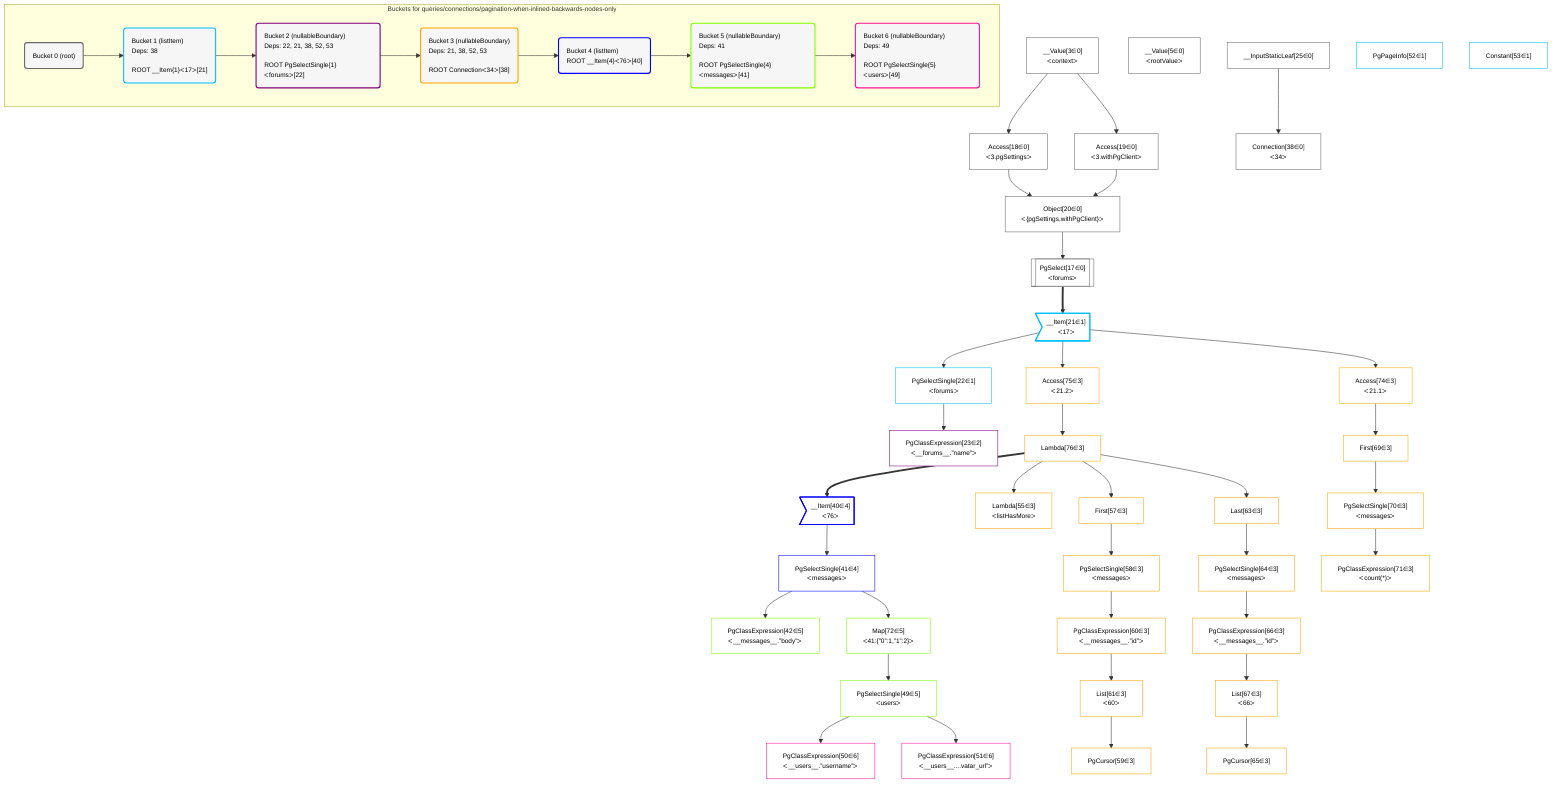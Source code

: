 %%{init: {'themeVariables': { 'fontSize': '12px'}}}%%
graph TD
    classDef path fill:#eee,stroke:#000,color:#000
    classDef plan fill:#fff,stroke-width:1px,color:#000
    classDef itemplan fill:#fff,stroke-width:2px,color:#000
    classDef sideeffectplan fill:#f00,stroke-width:2px,color:#000
    classDef bucket fill:#f6f6f6,color:#000,stroke-width:2px,text-align:left


    %% define steps
    __Value3["__Value[3∈0]<br />ᐸcontextᐳ"]:::plan
    __Value5["__Value[5∈0]<br />ᐸrootValueᐳ"]:::plan
    Access18["Access[18∈0]<br />ᐸ3.pgSettingsᐳ"]:::plan
    Access19["Access[19∈0]<br />ᐸ3.withPgClientᐳ"]:::plan
    Object20["Object[20∈0]<br />ᐸ{pgSettings,withPgClient}ᐳ"]:::plan
    PgSelect17[["PgSelect[17∈0]<br />ᐸforumsᐳ"]]:::plan
    __Item21>"__Item[21∈1]<br />ᐸ17ᐳ"]:::itemplan
    PgSelectSingle22["PgSelectSingle[22∈1]<br />ᐸforumsᐳ"]:::plan
    PgClassExpression23["PgClassExpression[23∈2]<br />ᐸ__forums__.”name”ᐳ"]:::plan
    __InputStaticLeaf25["__InputStaticLeaf[25∈0]"]:::plan
    Connection38["Connection[38∈0]<br />ᐸ34ᐳ"]:::plan
    Access75["Access[75∈3]<br />ᐸ21.2ᐳ"]:::plan
    Lambda76["Lambda[76∈3]"]:::plan
    __Item40>"__Item[40∈4]<br />ᐸ76ᐳ"]:::itemplan
    PgSelectSingle41["PgSelectSingle[41∈4]<br />ᐸmessagesᐳ"]:::plan
    PgClassExpression42["PgClassExpression[42∈5]<br />ᐸ__messages__.”body”ᐳ"]:::plan
    Map72["Map[72∈5]<br />ᐸ41:{”0”:1,”1”:2}ᐳ"]:::plan
    PgSelectSingle49["PgSelectSingle[49∈5]<br />ᐸusersᐳ"]:::plan
    PgClassExpression50["PgClassExpression[50∈6]<br />ᐸ__users__.”username”ᐳ"]:::plan
    PgClassExpression51["PgClassExpression[51∈6]<br />ᐸ__users__....vatar_url”ᐳ"]:::plan
    PgPageInfo52["PgPageInfo[52∈1]"]:::plan
    Constant53["Constant[53∈1]"]:::plan
    Lambda55["Lambda[55∈3]<br />ᐸlistHasMoreᐳ"]:::plan
    First57["First[57∈3]"]:::plan
    PgSelectSingle58["PgSelectSingle[58∈3]<br />ᐸmessagesᐳ"]:::plan
    PgClassExpression60["PgClassExpression[60∈3]<br />ᐸ__messages__.”id”ᐳ"]:::plan
    List61["List[61∈3]<br />ᐸ60ᐳ"]:::plan
    PgCursor59["PgCursor[59∈3]"]:::plan
    Last63["Last[63∈3]"]:::plan
    PgSelectSingle64["PgSelectSingle[64∈3]<br />ᐸmessagesᐳ"]:::plan
    PgClassExpression66["PgClassExpression[66∈3]<br />ᐸ__messages__.”id”ᐳ"]:::plan
    List67["List[67∈3]<br />ᐸ66ᐳ"]:::plan
    PgCursor65["PgCursor[65∈3]"]:::plan
    Access74["Access[74∈3]<br />ᐸ21.1ᐳ"]:::plan
    First69["First[69∈3]"]:::plan
    PgSelectSingle70["PgSelectSingle[70∈3]<br />ᐸmessagesᐳ"]:::plan
    PgClassExpression71["PgClassExpression[71∈3]<br />ᐸcount(*)ᐳ"]:::plan

    %% plan dependencies
    __Value3 --> Access18
    __Value3 --> Access19
    Access18 & Access19 --> Object20
    Object20 --> PgSelect17
    PgSelect17 ==> __Item21
    __Item21 --> PgSelectSingle22
    PgSelectSingle22 --> PgClassExpression23
    __InputStaticLeaf25 --> Connection38
    __Item21 --> Access75
    Access75 --> Lambda76
    Lambda76 ==> __Item40
    __Item40 --> PgSelectSingle41
    PgSelectSingle41 --> PgClassExpression42
    PgSelectSingle41 --> Map72
    Map72 --> PgSelectSingle49
    PgSelectSingle49 --> PgClassExpression50
    PgSelectSingle49 --> PgClassExpression51
    Lambda76 --> Lambda55
    Lambda76 --> First57
    First57 --> PgSelectSingle58
    PgSelectSingle58 --> PgClassExpression60
    PgClassExpression60 --> List61
    List61 --> PgCursor59
    Lambda76 --> Last63
    Last63 --> PgSelectSingle64
    PgSelectSingle64 --> PgClassExpression66
    PgClassExpression66 --> List67
    List67 --> PgCursor65
    __Item21 --> Access74
    Access74 --> First69
    First69 --> PgSelectSingle70
    PgSelectSingle70 --> PgClassExpression71

    subgraph "Buckets for queries/connections/pagination-when-inlined-backwards-nodes-only"
    Bucket0("Bucket 0 (root)"):::bucket
    classDef bucket0 stroke:#696969
    class Bucket0,__Value3,__Value5,PgSelect17,Access18,Access19,Object20,__InputStaticLeaf25,Connection38 bucket0
    Bucket1("Bucket 1 (listItem)<br />Deps: 38<br /><br />ROOT __Item{1}ᐸ17ᐳ[21]"):::bucket
    classDef bucket1 stroke:#00bfff
    class Bucket1,__Item21,PgSelectSingle22,PgPageInfo52,Constant53 bucket1
    Bucket2("Bucket 2 (nullableBoundary)<br />Deps: 22, 21, 38, 52, 53<br /><br />ROOT PgSelectSingle{1}ᐸforumsᐳ[22]"):::bucket
    classDef bucket2 stroke:#7f007f
    class Bucket2,PgClassExpression23 bucket2
    Bucket3("Bucket 3 (nullableBoundary)<br />Deps: 21, 38, 52, 53<br /><br />ROOT Connectionᐸ34ᐳ[38]"):::bucket
    classDef bucket3 stroke:#ffa500
    class Bucket3,Lambda55,First57,PgSelectSingle58,PgCursor59,PgClassExpression60,List61,Last63,PgSelectSingle64,PgCursor65,PgClassExpression66,List67,First69,PgSelectSingle70,PgClassExpression71,Access74,Access75,Lambda76 bucket3
    Bucket4("Bucket 4 (listItem)<br />ROOT __Item{4}ᐸ76ᐳ[40]"):::bucket
    classDef bucket4 stroke:#0000ff
    class Bucket4,__Item40,PgSelectSingle41 bucket4
    Bucket5("Bucket 5 (nullableBoundary)<br />Deps: 41<br /><br />ROOT PgSelectSingle{4}ᐸmessagesᐳ[41]"):::bucket
    classDef bucket5 stroke:#7fff00
    class Bucket5,PgClassExpression42,PgSelectSingle49,Map72 bucket5
    Bucket6("Bucket 6 (nullableBoundary)<br />Deps: 49<br /><br />ROOT PgSelectSingle{5}ᐸusersᐳ[49]"):::bucket
    classDef bucket6 stroke:#ff1493
    class Bucket6,PgClassExpression50,PgClassExpression51 bucket6
    Bucket0 --> Bucket1
    Bucket1 --> Bucket2
    Bucket2 --> Bucket3
    Bucket3 --> Bucket4
    Bucket4 --> Bucket5
    Bucket5 --> Bucket6
    end